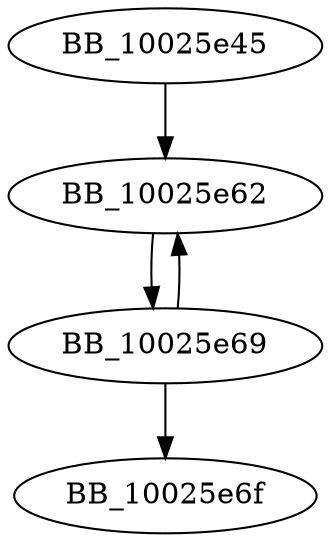 DiGraph sub_10025E45{
BB_10025e45->BB_10025e62
BB_10025e62->BB_10025e69
BB_10025e69->BB_10025e62
BB_10025e69->BB_10025e6f
}
